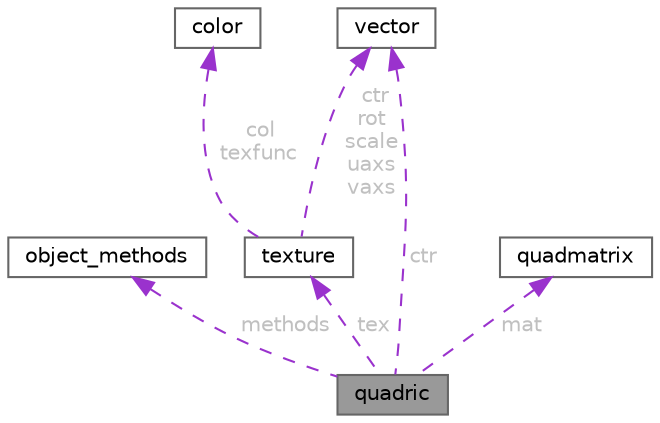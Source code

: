 digraph "quadric"
{
 // LATEX_PDF_SIZE
  bgcolor="transparent";
  edge [fontname=Helvetica,fontsize=10,labelfontname=Helvetica,labelfontsize=10];
  node [fontname=Helvetica,fontsize=10,shape=box,height=0.2,width=0.4];
  Node1 [id="Node000001",label="quadric",height=0.2,width=0.4,color="gray40", fillcolor="grey60", style="filled", fontcolor="black",tooltip=" "];
  Node2 -> Node1 [id="edge7_Node000001_Node000002",dir="back",color="darkorchid3",style="dashed",tooltip=" ",label=" methods",fontcolor="grey" ];
  Node2 [id="Node000002",label="object_methods",height=0.2,width=0.4,color="gray40", fillcolor="white", style="filled",URL="$structobject__methods.html",tooltip=" "];
  Node3 -> Node1 [id="edge8_Node000001_Node000003",dir="back",color="darkorchid3",style="dashed",tooltip=" ",label=" tex",fontcolor="grey" ];
  Node3 [id="Node000003",label="texture",height=0.2,width=0.4,color="gray40", fillcolor="white", style="filled",URL="$structtexture.html",tooltip=" "];
  Node4 -> Node3 [id="edge9_Node000003_Node000004",dir="back",color="darkorchid3",style="dashed",tooltip=" ",label=" col\ntexfunc",fontcolor="grey" ];
  Node4 [id="Node000004",label="color",height=0.2,width=0.4,color="gray40", fillcolor="white", style="filled",URL="$structcolor.html",tooltip=" "];
  Node5 -> Node3 [id="edge10_Node000003_Node000005",dir="back",color="darkorchid3",style="dashed",tooltip=" ",label=" ctr\nrot\nscale\nuaxs\nvaxs",fontcolor="grey" ];
  Node5 [id="Node000005",label="vector",height=0.2,width=0.4,color="gray40", fillcolor="white", style="filled",URL="$structvector.html",tooltip=" "];
  Node5 -> Node1 [id="edge11_Node000001_Node000005",dir="back",color="darkorchid3",style="dashed",tooltip=" ",label=" ctr",fontcolor="grey" ];
  Node6 -> Node1 [id="edge12_Node000001_Node000006",dir="back",color="darkorchid3",style="dashed",tooltip=" ",label=" mat",fontcolor="grey" ];
  Node6 [id="Node000006",label="quadmatrix",height=0.2,width=0.4,color="gray40", fillcolor="white", style="filled",URL="$structquadmatrix.html",tooltip=" "];
}
